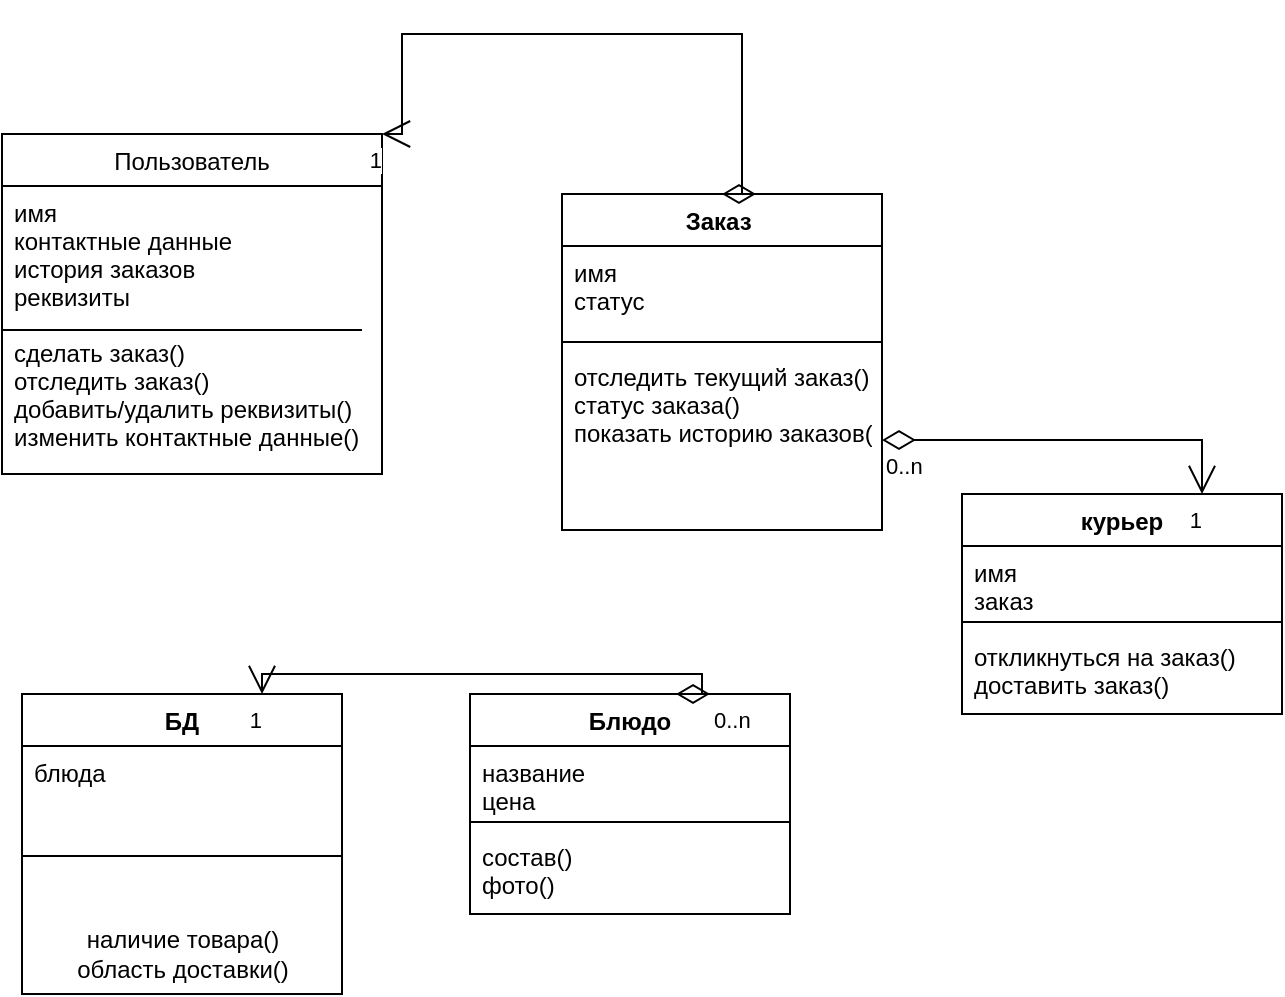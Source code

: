 <mxfile version="20.2.3" type="device"><diagram id="C5RBs43oDa-KdzZeNtuy" name="Page-1"><mxGraphModel dx="1422" dy="857" grid="1" gridSize="10" guides="1" tooltips="1" connect="1" arrows="1" fold="1" page="1" pageScale="1" pageWidth="827" pageHeight="1169" math="0" shadow="0"><root><mxCell id="WIyWlLk6GJQsqaUBKTNV-0"/><mxCell id="WIyWlLk6GJQsqaUBKTNV-1" parent="WIyWlLk6GJQsqaUBKTNV-0"/><mxCell id="F3GEWVj6Dy8reVABN3J--0" value="Пользователь" style="swimlane;fontStyle=0;childLayout=stackLayout;horizontal=1;startSize=26;fillColor=none;horizontalStack=0;resizeParent=1;resizeParentMax=0;resizeLast=0;collapsible=1;marginBottom=0;" vertex="1" parent="WIyWlLk6GJQsqaUBKTNV-1"><mxGeometry x="180" y="100" width="190" height="170" as="geometry"/></mxCell><mxCell id="F3GEWVj6Dy8reVABN3J--3" value="имя&#10;контактные данные&#10;история заказов&#10;реквизиты&#10;&#10;сделать заказ()&#10;отследить заказ()&#10;добавить/удалить реквизиты()&#10;изменить контактные данные()" style="text;strokeColor=none;fillColor=none;align=left;verticalAlign=top;spacingLeft=4;spacingRight=4;overflow=hidden;rotatable=0;points=[[0,0.5],[1,0.5]];portConstraint=eastwest;" vertex="1" parent="F3GEWVj6Dy8reVABN3J--0"><mxGeometry y="26" width="190" height="144" as="geometry"/></mxCell><mxCell id="F3GEWVj6Dy8reVABN3J--4" value="" style="line;strokeWidth=1;fillColor=none;align=left;verticalAlign=middle;spacingTop=-1;spacingLeft=3;spacingRight=3;rotatable=0;labelPosition=right;points=[];portConstraint=eastwest;" vertex="1" parent="WIyWlLk6GJQsqaUBKTNV-1"><mxGeometry x="180" y="194" width="180" height="8" as="geometry"/></mxCell><mxCell id="F3GEWVj6Dy8reVABN3J--5" value="Заказ " style="swimlane;fontStyle=1;align=center;verticalAlign=top;childLayout=stackLayout;horizontal=1;startSize=26;horizontalStack=0;resizeParent=1;resizeParentMax=0;resizeLast=0;collapsible=1;marginBottom=0;" vertex="1" parent="WIyWlLk6GJQsqaUBKTNV-1"><mxGeometry x="460" y="130" width="160" height="168" as="geometry"/></mxCell><mxCell id="F3GEWVj6Dy8reVABN3J--6" value="имя&#10;статус" style="text;strokeColor=none;fillColor=none;align=left;verticalAlign=top;spacingLeft=4;spacingRight=4;overflow=hidden;rotatable=0;points=[[0,0.5],[1,0.5]];portConstraint=eastwest;" vertex="1" parent="F3GEWVj6Dy8reVABN3J--5"><mxGeometry y="26" width="160" height="44" as="geometry"/></mxCell><mxCell id="F3GEWVj6Dy8reVABN3J--7" value="" style="line;strokeWidth=1;fillColor=none;align=left;verticalAlign=middle;spacingTop=-1;spacingLeft=3;spacingRight=3;rotatable=0;labelPosition=right;points=[];portConstraint=eastwest;" vertex="1" parent="F3GEWVj6Dy8reVABN3J--5"><mxGeometry y="70" width="160" height="8" as="geometry"/></mxCell><mxCell id="F3GEWVj6Dy8reVABN3J--8" value="отследить текущий заказ()&#10;статус заказа()&#10;показать историю заказов()" style="text;strokeColor=none;fillColor=none;align=left;verticalAlign=top;spacingLeft=4;spacingRight=4;overflow=hidden;rotatable=0;points=[[0,0.5],[1,0.5]];portConstraint=eastwest;" vertex="1" parent="F3GEWVj6Dy8reVABN3J--5"><mxGeometry y="78" width="160" height="90" as="geometry"/></mxCell><mxCell id="F3GEWVj6Dy8reVABN3J--11" value="&lt;br&gt;" style="endArrow=open;html=1;endSize=12;startArrow=diamondThin;startSize=14;startFill=0;edgeStyle=orthogonalEdgeStyle;rounded=0;entryX=1;entryY=0;entryDx=0;entryDy=0;exitX=0.5;exitY=0;exitDx=0;exitDy=0;" edge="1" parent="WIyWlLk6GJQsqaUBKTNV-1" source="F3GEWVj6Dy8reVABN3J--5" target="F3GEWVj6Dy8reVABN3J--0"><mxGeometry relative="1" as="geometry"><mxPoint x="180" y="350" as="sourcePoint"/><mxPoint x="340" y="350" as="targetPoint"/><Array as="points"><mxPoint x="550" y="130"/><mxPoint x="550" y="50"/><mxPoint x="380" y="50"/><mxPoint x="380" y="100"/></Array><mxPoint as="offset"/></mxGeometry></mxCell><mxCell id="F3GEWVj6Dy8reVABN3J--13" value="1" style="edgeLabel;resizable=0;html=1;align=right;verticalAlign=top;" connectable="0" vertex="1" parent="F3GEWVj6Dy8reVABN3J--11"><mxGeometry x="1" relative="1" as="geometry"/></mxCell><mxCell id="F3GEWVj6Dy8reVABN3J--15" value="курьер" style="swimlane;fontStyle=1;align=center;verticalAlign=top;childLayout=stackLayout;horizontal=1;startSize=26;horizontalStack=0;resizeParent=1;resizeParentMax=0;resizeLast=0;collapsible=1;marginBottom=0;" vertex="1" parent="WIyWlLk6GJQsqaUBKTNV-1"><mxGeometry x="660" y="280" width="160" height="110" as="geometry"/></mxCell><mxCell id="F3GEWVj6Dy8reVABN3J--16" value="имя &#10;заказ" style="text;strokeColor=none;fillColor=none;align=left;verticalAlign=top;spacingLeft=4;spacingRight=4;overflow=hidden;rotatable=0;points=[[0,0.5],[1,0.5]];portConstraint=eastwest;" vertex="1" parent="F3GEWVj6Dy8reVABN3J--15"><mxGeometry y="26" width="160" height="34" as="geometry"/></mxCell><mxCell id="F3GEWVj6Dy8reVABN3J--17" value="" style="line;strokeWidth=1;fillColor=none;align=left;verticalAlign=middle;spacingTop=-1;spacingLeft=3;spacingRight=3;rotatable=0;labelPosition=right;points=[];portConstraint=eastwest;" vertex="1" parent="F3GEWVj6Dy8reVABN3J--15"><mxGeometry y="60" width="160" height="8" as="geometry"/></mxCell><mxCell id="F3GEWVj6Dy8reVABN3J--18" value="откликнуться на заказ()&#10;доставить заказ()" style="text;strokeColor=none;fillColor=none;align=left;verticalAlign=top;spacingLeft=4;spacingRight=4;overflow=hidden;rotatable=0;points=[[0,0.5],[1,0.5]];portConstraint=eastwest;" vertex="1" parent="F3GEWVj6Dy8reVABN3J--15"><mxGeometry y="68" width="160" height="42" as="geometry"/></mxCell><mxCell id="F3GEWVj6Dy8reVABN3J--19" value="" style="endArrow=open;html=1;endSize=12;startArrow=diamondThin;startSize=14;startFill=0;edgeStyle=orthogonalEdgeStyle;rounded=0;exitX=1;exitY=0.5;exitDx=0;exitDy=0;entryX=0.75;entryY=0;entryDx=0;entryDy=0;" edge="1" parent="WIyWlLk6GJQsqaUBKTNV-1" source="F3GEWVj6Dy8reVABN3J--8" target="F3GEWVj6Dy8reVABN3J--15"><mxGeometry relative="1" as="geometry"><mxPoint x="460" y="380" as="sourcePoint"/><mxPoint x="620" y="380" as="targetPoint"/></mxGeometry></mxCell><mxCell id="F3GEWVj6Dy8reVABN3J--20" value="0..n" style="edgeLabel;resizable=0;html=1;align=left;verticalAlign=top;" connectable="0" vertex="1" parent="F3GEWVj6Dy8reVABN3J--19"><mxGeometry x="-1" relative="1" as="geometry"/></mxCell><mxCell id="F3GEWVj6Dy8reVABN3J--21" value="1" style="edgeLabel;resizable=0;html=1;align=right;verticalAlign=top;" connectable="0" vertex="1" parent="F3GEWVj6Dy8reVABN3J--19"><mxGeometry x="1" relative="1" as="geometry"/></mxCell><mxCell id="F3GEWVj6Dy8reVABN3J--22" value="БД" style="swimlane;fontStyle=1;align=center;verticalAlign=top;childLayout=stackLayout;horizontal=1;startSize=26;horizontalStack=0;resizeParent=1;resizeParentMax=0;resizeLast=0;collapsible=1;marginBottom=0;" vertex="1" parent="WIyWlLk6GJQsqaUBKTNV-1"><mxGeometry x="190" y="380" width="160" height="150" as="geometry"/></mxCell><mxCell id="F3GEWVj6Dy8reVABN3J--23" value="блюда&#10;" style="text;strokeColor=none;fillColor=none;align=left;verticalAlign=top;spacingLeft=4;spacingRight=4;overflow=hidden;rotatable=0;points=[[0,0.5],[1,0.5]];portConstraint=eastwest;" vertex="1" parent="F3GEWVj6Dy8reVABN3J--22"><mxGeometry y="26" width="160" height="26" as="geometry"/></mxCell><mxCell id="F3GEWVj6Dy8reVABN3J--24" value="" style="line;strokeWidth=1;fillColor=none;align=left;verticalAlign=middle;spacingTop=-1;spacingLeft=3;spacingRight=3;rotatable=0;labelPosition=right;points=[];portConstraint=eastwest;" vertex="1" parent="F3GEWVj6Dy8reVABN3J--22"><mxGeometry y="52" width="160" height="58" as="geometry"/></mxCell><mxCell id="F3GEWVj6Dy8reVABN3J--31" value="наличие товара()&lt;br&gt;область доставки()" style="text;html=1;align=center;verticalAlign=middle;resizable=0;points=[];autosize=1;strokeColor=none;fillColor=none;" vertex="1" parent="F3GEWVj6Dy8reVABN3J--22"><mxGeometry y="110" width="160" height="40" as="geometry"/></mxCell><mxCell id="F3GEWVj6Dy8reVABN3J--26" value="Блюдо" style="swimlane;fontStyle=1;align=center;verticalAlign=top;childLayout=stackLayout;horizontal=1;startSize=26;horizontalStack=0;resizeParent=1;resizeParentMax=0;resizeLast=0;collapsible=1;marginBottom=0;" vertex="1" parent="WIyWlLk6GJQsqaUBKTNV-1"><mxGeometry x="414" y="380" width="160" height="110" as="geometry"/></mxCell><mxCell id="F3GEWVj6Dy8reVABN3J--27" value="название&#10;цена" style="text;strokeColor=none;fillColor=none;align=left;verticalAlign=top;spacingLeft=4;spacingRight=4;overflow=hidden;rotatable=0;points=[[0,0.5],[1,0.5]];portConstraint=eastwest;" vertex="1" parent="F3GEWVj6Dy8reVABN3J--26"><mxGeometry y="26" width="160" height="34" as="geometry"/></mxCell><mxCell id="F3GEWVj6Dy8reVABN3J--28" value="" style="line;strokeWidth=1;fillColor=none;align=left;verticalAlign=middle;spacingTop=-1;spacingLeft=3;spacingRight=3;rotatable=0;labelPosition=right;points=[];portConstraint=eastwest;" vertex="1" parent="F3GEWVj6Dy8reVABN3J--26"><mxGeometry y="60" width="160" height="8" as="geometry"/></mxCell><mxCell id="F3GEWVj6Dy8reVABN3J--29" value="состав()&#10;фото()" style="text;strokeColor=none;fillColor=none;align=left;verticalAlign=top;spacingLeft=4;spacingRight=4;overflow=hidden;rotatable=0;points=[[0,0.5],[1,0.5]];portConstraint=eastwest;" vertex="1" parent="F3GEWVj6Dy8reVABN3J--26"><mxGeometry y="68" width="160" height="42" as="geometry"/></mxCell><mxCell id="F3GEWVj6Dy8reVABN3J--32" value="" style="endArrow=open;html=1;endSize=12;startArrow=diamondThin;startSize=14;startFill=0;edgeStyle=orthogonalEdgeStyle;rounded=0;exitX=0.75;exitY=0;exitDx=0;exitDy=0;entryX=0.75;entryY=0;entryDx=0;entryDy=0;" edge="1" parent="WIyWlLk6GJQsqaUBKTNV-1" source="F3GEWVj6Dy8reVABN3J--26" target="F3GEWVj6Dy8reVABN3J--22"><mxGeometry relative="1" as="geometry"><mxPoint x="330" y="430" as="sourcePoint"/><mxPoint x="490" y="430" as="targetPoint"/><Array as="points"><mxPoint x="530" y="380"/><mxPoint x="530" y="370"/><mxPoint x="310" y="370"/></Array></mxGeometry></mxCell><mxCell id="F3GEWVj6Dy8reVABN3J--33" value="0..n" style="edgeLabel;resizable=0;html=1;align=left;verticalAlign=top;" connectable="0" vertex="1" parent="F3GEWVj6Dy8reVABN3J--32"><mxGeometry x="-1" relative="1" as="geometry"/></mxCell><mxCell id="F3GEWVj6Dy8reVABN3J--34" value="1" style="edgeLabel;resizable=0;html=1;align=right;verticalAlign=top;" connectable="0" vertex="1" parent="F3GEWVj6Dy8reVABN3J--32"><mxGeometry x="1" relative="1" as="geometry"/></mxCell></root></mxGraphModel></diagram></mxfile>